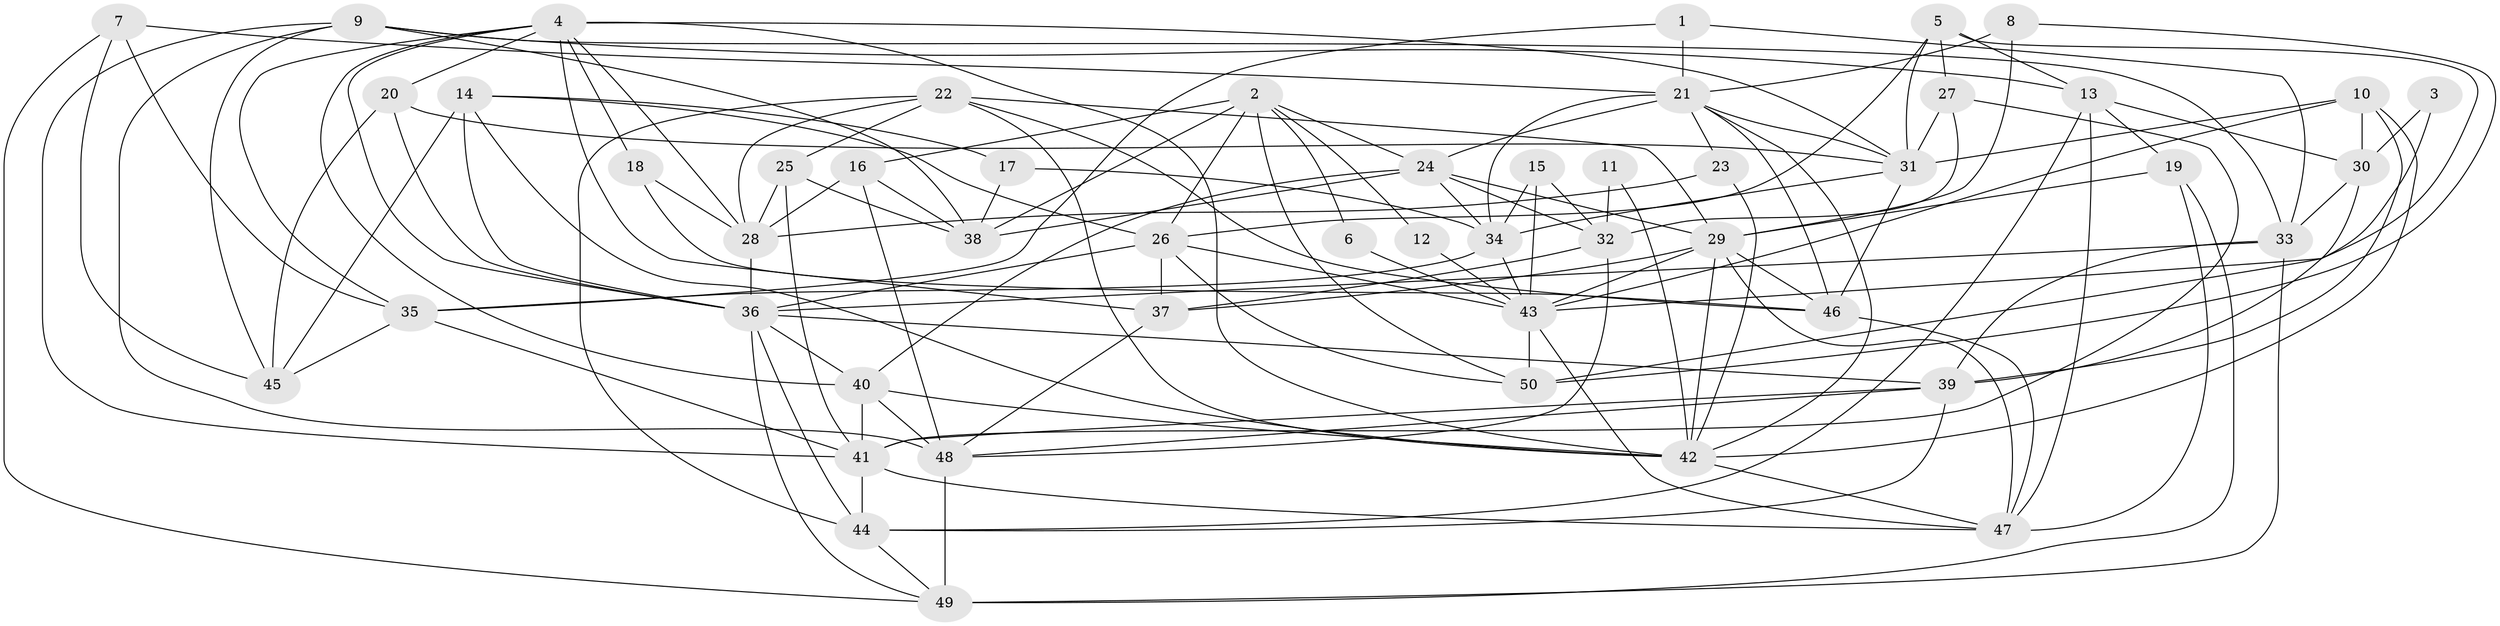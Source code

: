 // original degree distribution, {3: 0.33, 6: 0.11, 5: 0.16, 4: 0.26, 2: 0.1, 9: 0.01, 7: 0.02, 8: 0.01}
// Generated by graph-tools (version 1.1) at 2025/50/03/09/25 03:50:03]
// undirected, 50 vertices, 140 edges
graph export_dot {
graph [start="1"]
  node [color=gray90,style=filled];
  1;
  2;
  3;
  4;
  5;
  6;
  7;
  8;
  9;
  10;
  11;
  12;
  13;
  14;
  15;
  16;
  17;
  18;
  19;
  20;
  21;
  22;
  23;
  24;
  25;
  26;
  27;
  28;
  29;
  30;
  31;
  32;
  33;
  34;
  35;
  36;
  37;
  38;
  39;
  40;
  41;
  42;
  43;
  44;
  45;
  46;
  47;
  48;
  49;
  50;
  1 -- 21 [weight=1.0];
  1 -- 33 [weight=1.0];
  1 -- 35 [weight=1.0];
  2 -- 6 [weight=1.0];
  2 -- 12 [weight=1.0];
  2 -- 16 [weight=1.0];
  2 -- 24 [weight=1.0];
  2 -- 26 [weight=1.0];
  2 -- 38 [weight=1.0];
  2 -- 50 [weight=1.0];
  3 -- 30 [weight=1.0];
  3 -- 50 [weight=1.0];
  4 -- 18 [weight=1.0];
  4 -- 20 [weight=1.0];
  4 -- 28 [weight=1.0];
  4 -- 31 [weight=1.0];
  4 -- 35 [weight=1.0];
  4 -- 36 [weight=1.0];
  4 -- 37 [weight=1.0];
  4 -- 40 [weight=1.0];
  4 -- 42 [weight=1.0];
  5 -- 13 [weight=1.0];
  5 -- 26 [weight=1.0];
  5 -- 27 [weight=1.0];
  5 -- 31 [weight=1.0];
  5 -- 43 [weight=1.0];
  6 -- 43 [weight=1.0];
  7 -- 21 [weight=1.0];
  7 -- 35 [weight=1.0];
  7 -- 45 [weight=1.0];
  7 -- 49 [weight=1.0];
  8 -- 21 [weight=1.0];
  8 -- 29 [weight=1.0];
  8 -- 50 [weight=1.0];
  9 -- 13 [weight=1.0];
  9 -- 33 [weight=1.0];
  9 -- 38 [weight=1.0];
  9 -- 41 [weight=1.0];
  9 -- 45 [weight=1.0];
  9 -- 48 [weight=1.0];
  10 -- 30 [weight=1.0];
  10 -- 31 [weight=1.0];
  10 -- 39 [weight=1.0];
  10 -- 42 [weight=1.0];
  10 -- 43 [weight=2.0];
  11 -- 32 [weight=1.0];
  11 -- 42 [weight=1.0];
  12 -- 43 [weight=1.0];
  13 -- 19 [weight=1.0];
  13 -- 30 [weight=1.0];
  13 -- 44 [weight=1.0];
  13 -- 47 [weight=1.0];
  14 -- 17 [weight=1.0];
  14 -- 26 [weight=1.0];
  14 -- 36 [weight=2.0];
  14 -- 42 [weight=1.0];
  14 -- 45 [weight=1.0];
  15 -- 32 [weight=1.0];
  15 -- 34 [weight=1.0];
  15 -- 43 [weight=1.0];
  16 -- 28 [weight=2.0];
  16 -- 38 [weight=1.0];
  16 -- 48 [weight=1.0];
  17 -- 34 [weight=1.0];
  17 -- 38 [weight=1.0];
  18 -- 28 [weight=1.0];
  18 -- 46 [weight=1.0];
  19 -- 29 [weight=1.0];
  19 -- 47 [weight=1.0];
  19 -- 49 [weight=1.0];
  20 -- 31 [weight=1.0];
  20 -- 36 [weight=1.0];
  20 -- 45 [weight=1.0];
  21 -- 23 [weight=1.0];
  21 -- 24 [weight=1.0];
  21 -- 31 [weight=1.0];
  21 -- 34 [weight=1.0];
  21 -- 42 [weight=1.0];
  21 -- 46 [weight=1.0];
  22 -- 25 [weight=1.0];
  22 -- 28 [weight=1.0];
  22 -- 29 [weight=1.0];
  22 -- 42 [weight=1.0];
  22 -- 44 [weight=1.0];
  22 -- 46 [weight=1.0];
  23 -- 28 [weight=1.0];
  23 -- 42 [weight=1.0];
  24 -- 29 [weight=1.0];
  24 -- 32 [weight=1.0];
  24 -- 34 [weight=1.0];
  24 -- 38 [weight=1.0];
  24 -- 40 [weight=1.0];
  25 -- 28 [weight=1.0];
  25 -- 38 [weight=1.0];
  25 -- 41 [weight=2.0];
  26 -- 36 [weight=1.0];
  26 -- 37 [weight=1.0];
  26 -- 43 [weight=1.0];
  26 -- 50 [weight=1.0];
  27 -- 31 [weight=1.0];
  27 -- 32 [weight=1.0];
  27 -- 41 [weight=1.0];
  28 -- 36 [weight=1.0];
  29 -- 37 [weight=1.0];
  29 -- 42 [weight=1.0];
  29 -- 43 [weight=1.0];
  29 -- 46 [weight=1.0];
  29 -- 47 [weight=1.0];
  30 -- 33 [weight=1.0];
  30 -- 39 [weight=1.0];
  31 -- 34 [weight=1.0];
  31 -- 46 [weight=1.0];
  32 -- 37 [weight=1.0];
  32 -- 48 [weight=1.0];
  33 -- 36 [weight=1.0];
  33 -- 39 [weight=1.0];
  33 -- 49 [weight=2.0];
  34 -- 35 [weight=1.0];
  34 -- 43 [weight=1.0];
  35 -- 41 [weight=1.0];
  35 -- 45 [weight=1.0];
  36 -- 39 [weight=1.0];
  36 -- 40 [weight=1.0];
  36 -- 44 [weight=1.0];
  36 -- 49 [weight=1.0];
  37 -- 48 [weight=1.0];
  39 -- 41 [weight=1.0];
  39 -- 44 [weight=1.0];
  39 -- 48 [weight=1.0];
  40 -- 41 [weight=1.0];
  40 -- 42 [weight=1.0];
  40 -- 48 [weight=1.0];
  41 -- 44 [weight=2.0];
  41 -- 47 [weight=1.0];
  42 -- 47 [weight=1.0];
  43 -- 47 [weight=1.0];
  43 -- 50 [weight=1.0];
  44 -- 49 [weight=1.0];
  46 -- 47 [weight=1.0];
  48 -- 49 [weight=1.0];
}
